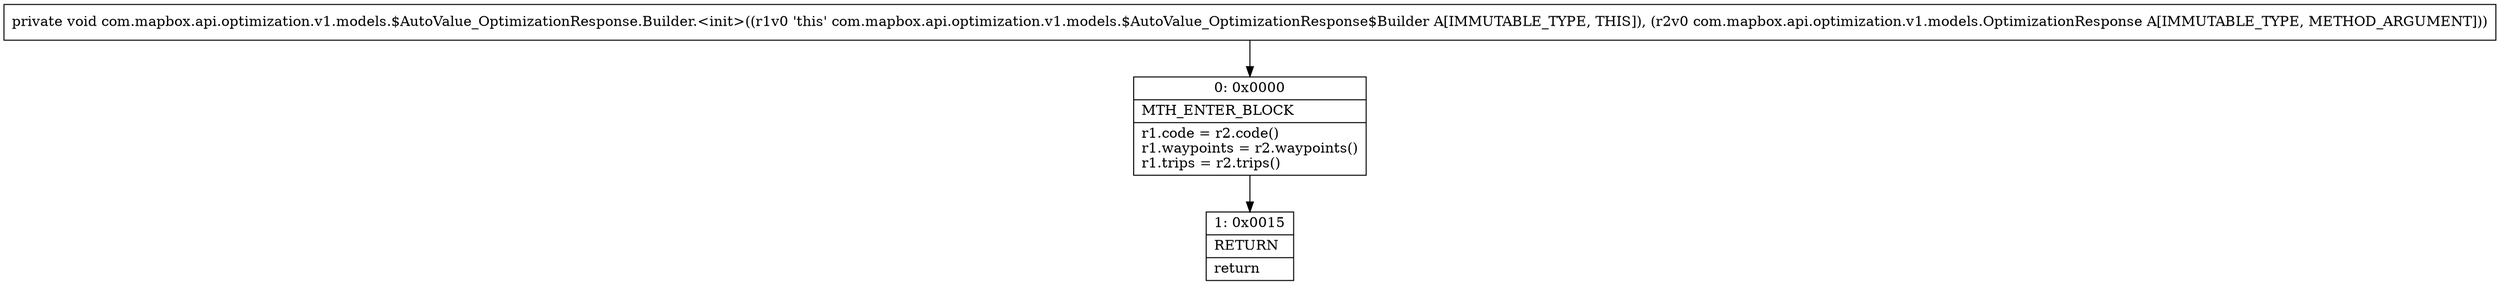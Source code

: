 digraph "CFG forcom.mapbox.api.optimization.v1.models.$AutoValue_OptimizationResponse.Builder.\<init\>(Lcom\/mapbox\/api\/optimization\/v1\/models\/OptimizationResponse;)V" {
Node_0 [shape=record,label="{0\:\ 0x0000|MTH_ENTER_BLOCK\l|r1.code = r2.code()\lr1.waypoints = r2.waypoints()\lr1.trips = r2.trips()\l}"];
Node_1 [shape=record,label="{1\:\ 0x0015|RETURN\l|return\l}"];
MethodNode[shape=record,label="{private void com.mapbox.api.optimization.v1.models.$AutoValue_OptimizationResponse.Builder.\<init\>((r1v0 'this' com.mapbox.api.optimization.v1.models.$AutoValue_OptimizationResponse$Builder A[IMMUTABLE_TYPE, THIS]), (r2v0 com.mapbox.api.optimization.v1.models.OptimizationResponse A[IMMUTABLE_TYPE, METHOD_ARGUMENT])) }"];
MethodNode -> Node_0;
Node_0 -> Node_1;
}

